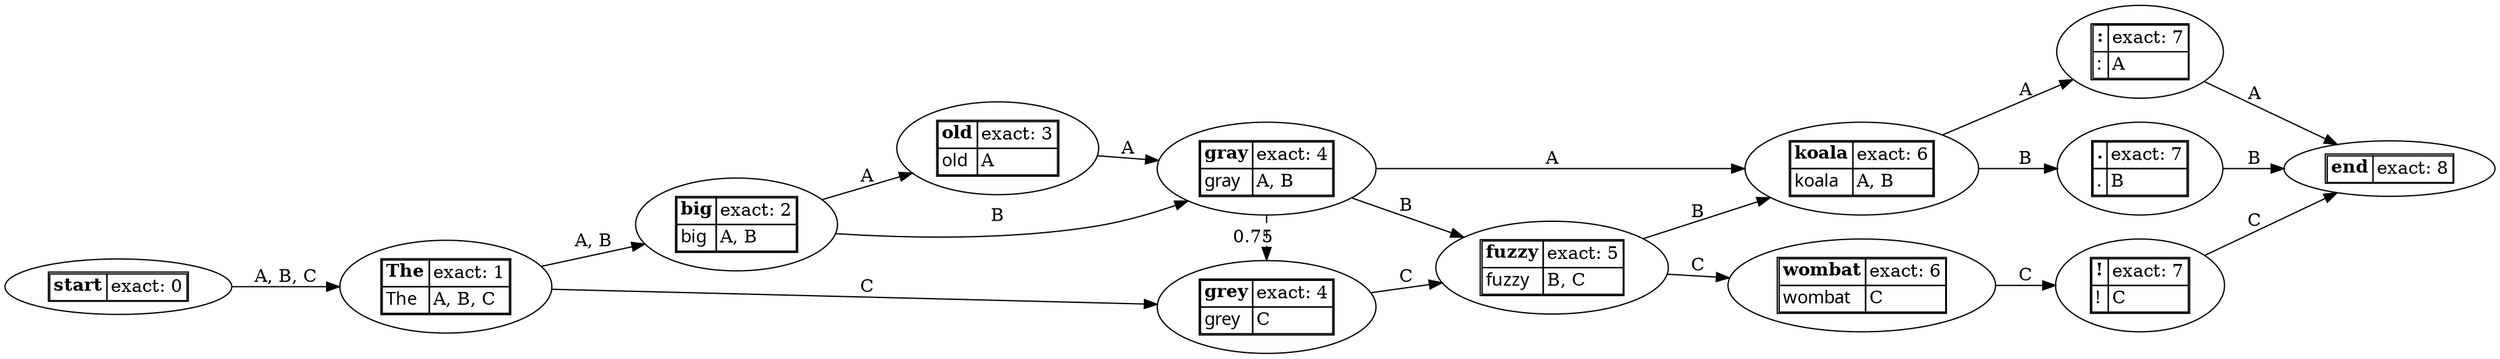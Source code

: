 digraph {
	graph [rankdir=LR]
	1 [label=<<TABLE CELLSPACING="0"><TR><TD ALIGN='LEFT'><B>start</B></TD><TD ALIGN='LEFT'>exact: 0</TD></TR></TABLE>>]
	2 [label=<<TABLE CELLSPACING="0"><TR><TD ALIGN='LEFT'><B>end</B></TD><TD ALIGN='LEFT'>exact: 8</TD></TR></TABLE>>]
	3 [label=<<TABLE CELLSPACING="0"><TR><TD ALIGN='LEFT'><B>The</B></TD><TD ALIGN='LEFT'>exact: 1</TD></TR><TR><TD ALIGN='LEFT'><FONT FACE='Bukyvede'>The </FONT></TD><TD ALIGN='LEFT'>A, B, C</TD></TR></TABLE>>]
	4 [label=<<TABLE CELLSPACING="0"><TR><TD ALIGN='LEFT'><B>big</B></TD><TD ALIGN='LEFT'>exact: 2</TD></TR><TR><TD ALIGN='LEFT'><FONT FACE='Bukyvede'>big </FONT></TD><TD ALIGN='LEFT'>A, B</TD></TR></TABLE>>]
	5 [label=<<TABLE CELLSPACING="0"><TR><TD ALIGN='LEFT'><B>old</B></TD><TD ALIGN='LEFT'>exact: 3</TD></TR><TR><TD ALIGN='LEFT'><FONT FACE='Bukyvede'>old </FONT></TD><TD ALIGN='LEFT'>A</TD></TR></TABLE>>]
	6 [label=<<TABLE CELLSPACING="0"><TR><TD ALIGN='LEFT'><B>gray</B></TD><TD ALIGN='LEFT'>exact: 4</TD></TR><TR><TD ALIGN='LEFT'><FONT FACE='Bukyvede'>gray </FONT></TD><TD ALIGN='LEFT'>A, B</TD></TR></TABLE>>]
	7 [label=<<TABLE CELLSPACING="0"><TR><TD ALIGN='LEFT'><B>koala</B></TD><TD ALIGN='LEFT'>exact: 6</TD></TR><TR><TD ALIGN='LEFT'><FONT FACE='Bukyvede'>koala</FONT></TD><TD ALIGN='LEFT'>A, B</TD></TR></TABLE>>]
	8 [label=<<TABLE CELLSPACING="0"><TR><TD ALIGN='LEFT'><B>:</B></TD><TD ALIGN='LEFT'>exact: 7</TD></TR><TR><TD ALIGN='LEFT'><FONT FACE='Bukyvede'>:</FONT></TD><TD ALIGN='LEFT'>A</TD></TR></TABLE>>]
	9 [label=<<TABLE CELLSPACING="0"><TR><TD ALIGN='LEFT'><B>fuzzy</B></TD><TD ALIGN='LEFT'>exact: 5</TD></TR><TR><TD ALIGN='LEFT'><FONT FACE='Bukyvede'>fuzzy </FONT></TD><TD ALIGN='LEFT'>B, C</TD></TR></TABLE>>]
	10 [label=<<TABLE CELLSPACING="0"><TR><TD ALIGN='LEFT'><B>.</B></TD><TD ALIGN='LEFT'>exact: 7</TD></TR><TR><TD ALIGN='LEFT'><FONT FACE='Bukyvede'>.</FONT></TD><TD ALIGN='LEFT'>B</TD></TR></TABLE>>]
	11 [label=<<TABLE CELLSPACING="0"><TR><TD ALIGN='LEFT'><B>grey</B></TD><TD ALIGN='LEFT'>exact: 4</TD></TR><TR><TD ALIGN='LEFT'><FONT FACE='Bukyvede'>grey </FONT></TD><TD ALIGN='LEFT'>C</TD></TR></TABLE>>]
	12 [label=<<TABLE CELLSPACING="0"><TR><TD ALIGN='LEFT'><B>wombat</B></TD><TD ALIGN='LEFT'>exact: 6</TD></TR><TR><TD ALIGN='LEFT'><FONT FACE='Bukyvede'>wombat</FONT></TD><TD ALIGN='LEFT'>C</TD></TR></TABLE>>]
	13 [label=<<TABLE CELLSPACING="0"><TR><TD ALIGN='LEFT'><B>!</B></TD><TD ALIGN='LEFT'>exact: 7</TD></TR><TR><TD ALIGN='LEFT'><FONT FACE='Bukyvede'>!</FONT></TD><TD ALIGN='LEFT'>C</TD></TR></TABLE>>]
	1 -> 3 [label="A, B, C"]
	3 -> 4 [label="A, B"]
	3 -> 11 [label=C]
	4 -> 5 [label=A]
	4 -> 6 [label=B]
	5 -> 6 [label=A]
	6 -> 7 [label=A]
	6 -> 9 [label=B]
	7 -> 8 [label=A]
	7 -> 10 [label=B]
	8 -> 2 [label=A]
	9 -> 7 [label=B]
	9 -> 12 [label=C]
	10 -> 2 [label=B]
	11 -> 9 [label=C]
	12 -> 13 [label=C]
	13 -> 2 [label=C]
	6 -> 11 [label=0.75 style=dashed]
	{
		graph [rank=same]
		1
	}
	{
		graph [rank=same]
		3
	}
	{
		graph [rank=same]
		4
	}
	{
		graph [rank=same]
		5
	}
	{
		graph [rank=same]
		6
		11
	}
	{
		graph [rank=same]
		9
	}
	{
		graph [rank=same]
		7
		12
	}
	{
		graph [rank=same]
		8
		10
		13
	}
	{
		graph [rank=same]
		2
	}
}
